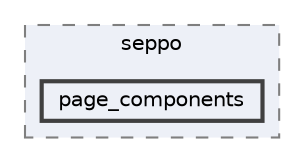digraph "resources/views/frontend/templates/seppo/page_components"
{
 // LATEX_PDF_SIZE
  bgcolor="transparent";
  edge [fontname=Helvetica,fontsize=10,labelfontname=Helvetica,labelfontsize=10];
  node [fontname=Helvetica,fontsize=10,shape=box,height=0.2,width=0.4];
  compound=true
  subgraph clusterdir_2f356f7c0a62733eb120ea457917050c {
    graph [ bgcolor="#edf0f7", pencolor="grey50", label="seppo", fontname=Helvetica,fontsize=10 style="filled,dashed", URL="dir_2f356f7c0a62733eb120ea457917050c.html",tooltip=""]
  dir_3232e7e128db15d89f535065473138a8 [label="page_components", fillcolor="#edf0f7", color="grey25", style="filled,bold", URL="dir_3232e7e128db15d89f535065473138a8.html",tooltip=""];
  }
}
